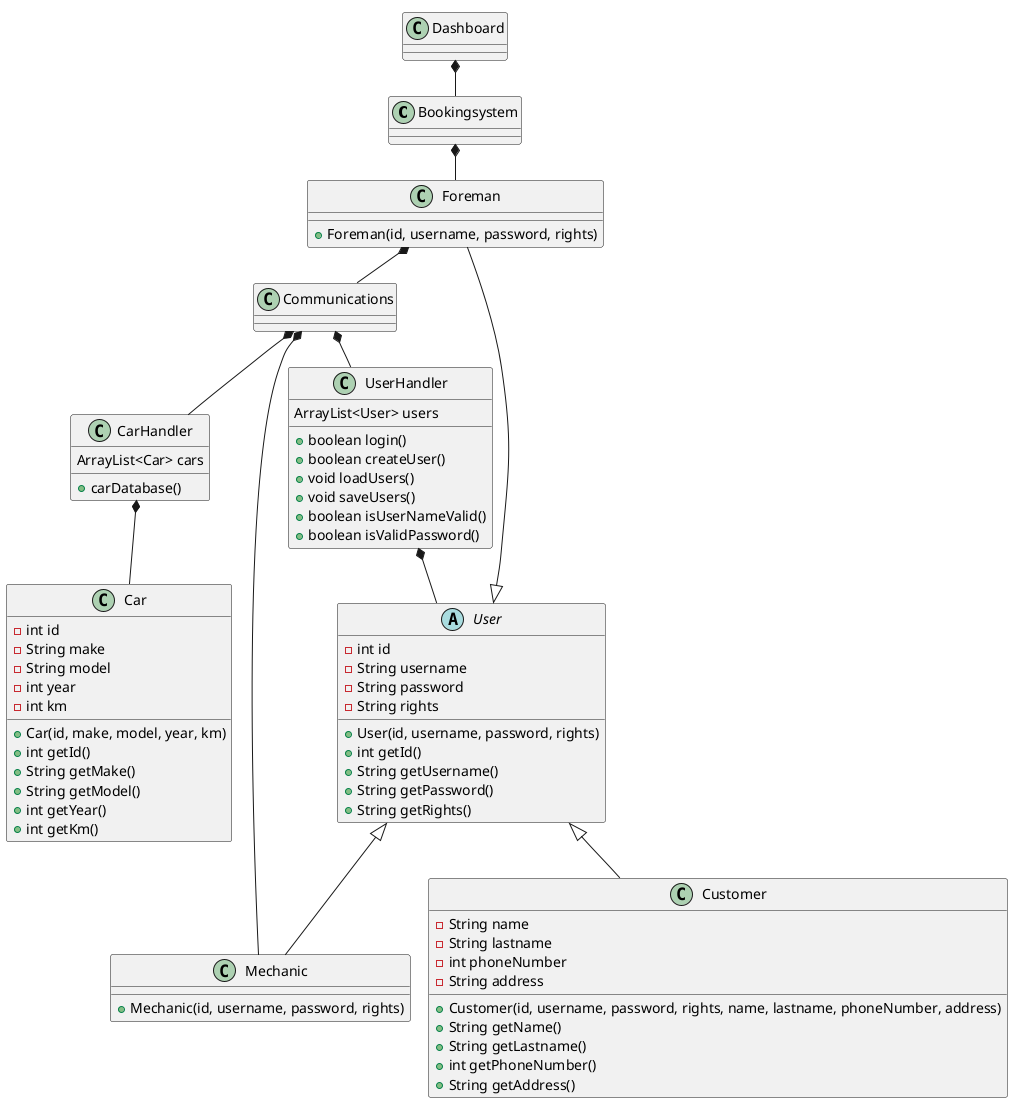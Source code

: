 @startuml
'https://plantuml.com/class-diagram
!pragma layout smetana

class Bookingsystem
class Car
class CarHandler
class Communications
class Customer
class Dashboard
class Foreman
class Mechanic
abstract User
class UserHandler

Car : - int id
Car : - String make
Car : - String model
Car : - int year
Car : - int km
Car : + Car(id, make, model, year, km)
Car : + int getId()
Car : + String getMake()
Car : + String getModel()
Car : + int getYear()
Car : + int getKm()

Customer : - String name
Customer : - String lastname
Customer : - int phoneNumber
Customer : - String address
Customer : + Customer(id, username, password, rights, name, lastname, phoneNumber, address)
Customer : + String getName()
Customer : + String getLastname()
Customer : + int getPhoneNumber()
Customer : + String getAddress()

User : - int id
User : - String username
User : - String password
User : - String rights
User : + User(id, username, password, rights)
User : + int getId()
User : + String getUsername()
User : + String getPassword()
User : + String getRights()

UserHandler : ArrayList<User> users
UserHandler : + boolean login()
UserHandler : + boolean createUser()
UserHandler : + void loadUsers()
UserHandler : + void saveUsers()
UserHandler : + boolean isUserNameValid()
UserHandler : + boolean isValidPassword()

Mechanic : + Mechanic(id, username, password, rights)

Foreman : + Foreman(id, username, password, rights)

CarHandler : + carDatabase()
CarHandler : ArrayList<Car> cars

Dashboard *-- Bookingsystem
Bookingsystem *-- Foreman
Foreman *-- Communications
Communications *-- Mechanic

CarHandler *-- Car
Communications *-- CarHandler
Communications *-- UserHandler
User <|-- Customer
User <|-- Foreman
User <|-- Mechanic
UserHandler *-- User

@enduml